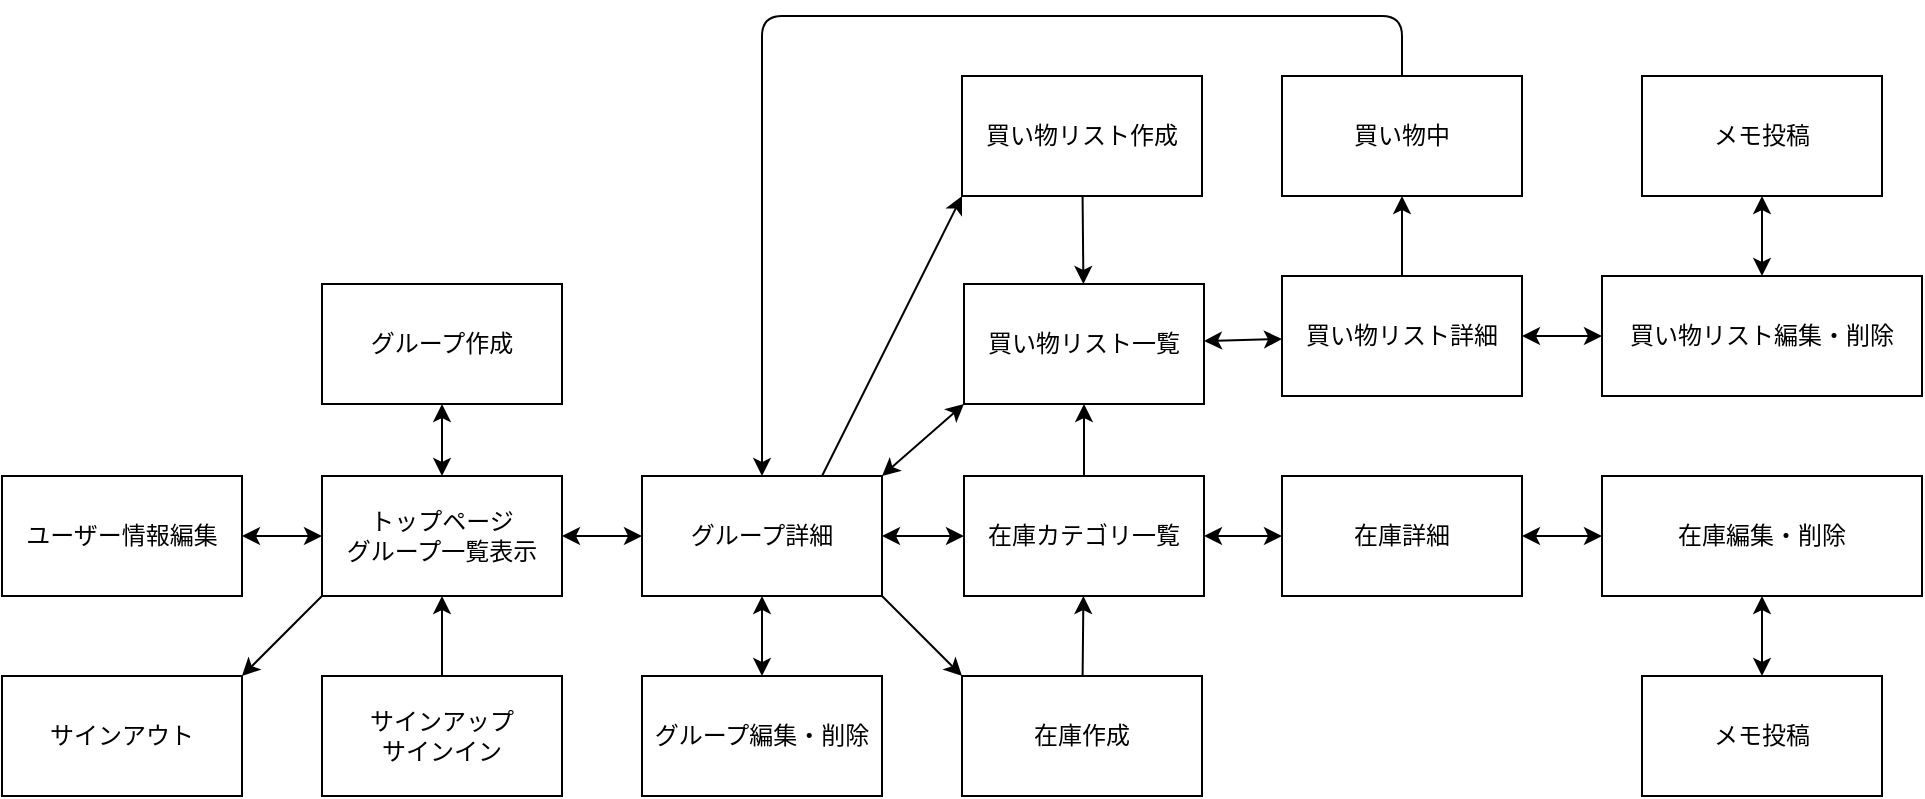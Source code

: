 <mxfile>
    <diagram id="vt-WfpxwXXVlX5vNvDwW" name="ページ1">
        <mxGraphModel dx="316" dy="362" grid="1" gridSize="10" guides="1" tooltips="1" connect="1" arrows="1" fold="1" page="1" pageScale="1" pageWidth="1169" pageHeight="827" math="0" shadow="0">
            <root>
                <mxCell id="0"/>
                <mxCell id="1" parent="0"/>
                <mxCell id="9" style="edgeStyle=none;html=1;exitX=0;exitY=1;exitDx=0;exitDy=0;entryX=1;entryY=0;entryDx=0;entryDy=0;startArrow=none;startFill=0;endArrow=classic;endFill=1;" edge="1" parent="1" source="2" target="3">
                    <mxGeometry relative="1" as="geometry"/>
                </mxCell>
                <mxCell id="11" value="" style="edgeStyle=none;html=1;startArrow=classic;startFill=1;endArrow=classic;endFill=1;" edge="1" parent="1" source="2" target="10">
                    <mxGeometry relative="1" as="geometry"/>
                </mxCell>
                <mxCell id="26" value="" style="edgeStyle=none;html=1;startArrow=classic;startFill=1;endArrow=classic;endFill=1;" edge="1" parent="1" source="2" target="25">
                    <mxGeometry relative="1" as="geometry"/>
                </mxCell>
                <mxCell id="2" value="トップページ&lt;br&gt;グループ一覧表示" style="rounded=0;whiteSpace=wrap;html=1;" vertex="1" parent="1">
                    <mxGeometry x="360" y="480" width="120" height="60" as="geometry"/>
                </mxCell>
                <mxCell id="3" value="サインアウト" style="rounded=0;whiteSpace=wrap;html=1;" vertex="1" parent="1">
                    <mxGeometry x="200" y="580" width="120" height="60" as="geometry"/>
                </mxCell>
                <mxCell id="8" value="" style="edgeStyle=none;html=1;startArrow=none;startFill=0;endArrow=classic;endFill=1;" edge="1" parent="1" source="4" target="2">
                    <mxGeometry relative="1" as="geometry"/>
                </mxCell>
                <mxCell id="4" value="サインアップ&lt;br&gt;サインイン" style="rounded=0;whiteSpace=wrap;html=1;" vertex="1" parent="1">
                    <mxGeometry x="360" y="580" width="120" height="60" as="geometry"/>
                </mxCell>
                <mxCell id="13" value="" style="edgeStyle=none;html=1;startArrow=classic;startFill=1;endArrow=classic;endFill=1;" edge="1" parent="1" source="10" target="12">
                    <mxGeometry relative="1" as="geometry"/>
                </mxCell>
                <mxCell id="17" style="edgeStyle=none;html=1;exitX=1;exitY=1;exitDx=0;exitDy=0;entryX=0;entryY=0;entryDx=0;entryDy=0;startArrow=none;startFill=0;endArrow=classic;endFill=1;" edge="1" parent="1" source="10" target="16">
                    <mxGeometry relative="1" as="geometry"/>
                </mxCell>
                <mxCell id="21" style="edgeStyle=none;html=1;exitX=1;exitY=0;exitDx=0;exitDy=0;startArrow=classic;startFill=1;endArrow=classic;endFill=1;entryX=0;entryY=1;entryDx=0;entryDy=0;" edge="1" parent="1" source="10" target="19">
                    <mxGeometry relative="1" as="geometry">
                        <mxPoint x="680" y="420" as="targetPoint"/>
                    </mxGeometry>
                </mxCell>
                <mxCell id="29" value="" style="edgeStyle=none;html=1;startArrow=classic;startFill=1;endArrow=classic;endFill=1;" edge="1" parent="1" source="10" target="28">
                    <mxGeometry relative="1" as="geometry"/>
                </mxCell>
                <mxCell id="43" style="edgeStyle=none;html=1;exitX=0.75;exitY=0;exitDx=0;exitDy=0;entryX=0;entryY=1;entryDx=0;entryDy=0;startArrow=none;startFill=0;endArrow=classic;endFill=1;" edge="1" parent="1" source="10" target="34">
                    <mxGeometry relative="1" as="geometry"/>
                </mxCell>
                <mxCell id="48" style="edgeStyle=orthogonalEdgeStyle;html=1;exitX=0.5;exitY=0;exitDx=0;exitDy=0;startArrow=classic;startFill=1;endArrow=none;endFill=0;" edge="1" parent="1" source="10" target="46">
                    <mxGeometry relative="1" as="geometry">
                        <mxPoint x="580" y="240" as="targetPoint"/>
                        <Array as="points">
                            <mxPoint x="580" y="250"/>
                            <mxPoint x="900" y="250"/>
                        </Array>
                    </mxGeometry>
                </mxCell>
                <mxCell id="10" value="グループ詳細" style="rounded=0;whiteSpace=wrap;html=1;align=center;spacingLeft=0;" vertex="1" parent="1">
                    <mxGeometry x="520" y="480" width="120" height="60" as="geometry"/>
                </mxCell>
                <mxCell id="15" value="" style="edgeStyle=none;html=1;startArrow=classic;startFill=1;endArrow=classic;endFill=1;" edge="1" parent="1" source="12" target="14">
                    <mxGeometry relative="1" as="geometry"/>
                </mxCell>
                <mxCell id="20" value="" style="edgeStyle=none;html=1;startArrow=none;startFill=0;endArrow=classic;endFill=1;" edge="1" parent="1" source="12" target="19">
                    <mxGeometry relative="1" as="geometry"/>
                </mxCell>
                <mxCell id="12" value="在庫カテゴリ一覧" style="rounded=0;whiteSpace=wrap;html=1;" vertex="1" parent="1">
                    <mxGeometry x="681" y="480" width="120" height="60" as="geometry"/>
                </mxCell>
                <mxCell id="31" value="" style="edgeStyle=none;html=1;startArrow=classic;startFill=1;endArrow=classic;endFill=1;" edge="1" parent="1" source="14" target="30">
                    <mxGeometry relative="1" as="geometry"/>
                </mxCell>
                <mxCell id="14" value="在庫詳細" style="rounded=0;whiteSpace=wrap;html=1;" vertex="1" parent="1">
                    <mxGeometry x="840" y="480" width="120" height="60" as="geometry"/>
                </mxCell>
                <mxCell id="18" value="" style="edgeStyle=none;html=1;startArrow=none;startFill=0;endArrow=classic;endFill=1;" edge="1" parent="1" source="16" target="12">
                    <mxGeometry relative="1" as="geometry"/>
                </mxCell>
                <mxCell id="16" value="在庫作成" style="rounded=0;whiteSpace=wrap;html=1;" vertex="1" parent="1">
                    <mxGeometry x="680" y="580" width="120" height="60" as="geometry"/>
                </mxCell>
                <mxCell id="24" value="" style="edgeStyle=none;html=1;startArrow=classic;startFill=1;endArrow=classic;endFill=1;" edge="1" parent="1" source="19" target="23">
                    <mxGeometry relative="1" as="geometry"/>
                </mxCell>
                <mxCell id="35" value="" style="edgeStyle=none;html=1;startArrow=classic;startFill=1;endArrow=none;endFill=0;" edge="1" parent="1" source="19" target="34">
                    <mxGeometry relative="1" as="geometry"/>
                </mxCell>
                <mxCell id="19" value="買い物リスト一覧" style="rounded=0;whiteSpace=wrap;html=1;" vertex="1" parent="1">
                    <mxGeometry x="681" y="384" width="120" height="60" as="geometry"/>
                </mxCell>
                <mxCell id="42" value="" style="edgeStyle=none;html=1;startArrow=classic;startFill=1;endArrow=classic;endFill=1;" edge="1" parent="1" source="23" target="36">
                    <mxGeometry relative="1" as="geometry"/>
                </mxCell>
                <mxCell id="47" value="" style="edgeStyle=none;html=1;startArrow=none;startFill=0;endArrow=classic;endFill=1;" edge="1" parent="1" source="23" target="46">
                    <mxGeometry relative="1" as="geometry"/>
                </mxCell>
                <mxCell id="23" value="買い物リスト詳細" style="rounded=0;whiteSpace=wrap;html=1;" vertex="1" parent="1">
                    <mxGeometry x="840" y="380" width="120" height="60" as="geometry"/>
                </mxCell>
                <mxCell id="25" value="ユーザー情報編集" style="rounded=0;whiteSpace=wrap;html=1;" vertex="1" parent="1">
                    <mxGeometry x="200" y="480" width="120" height="60" as="geometry"/>
                </mxCell>
                <mxCell id="41" value="" style="edgeStyle=none;html=1;startArrow=classic;startFill=1;endArrow=classic;endFill=1;" edge="1" parent="1" source="27" target="2">
                    <mxGeometry relative="1" as="geometry"/>
                </mxCell>
                <mxCell id="27" value="グループ作成" style="rounded=0;whiteSpace=wrap;html=1;" vertex="1" parent="1">
                    <mxGeometry x="360" y="384" width="120" height="60" as="geometry"/>
                </mxCell>
                <mxCell id="28" value="グループ編集・削除" style="rounded=0;whiteSpace=wrap;html=1;" vertex="1" parent="1">
                    <mxGeometry x="520" y="580" width="120" height="60" as="geometry"/>
                </mxCell>
                <mxCell id="30" value="在庫編集・削除" style="rounded=0;whiteSpace=wrap;html=1;" vertex="1" parent="1">
                    <mxGeometry x="1000" y="480" width="160" height="60" as="geometry"/>
                </mxCell>
                <mxCell id="34" value="買い物リスト作成" style="rounded=0;whiteSpace=wrap;html=1;" vertex="1" parent="1">
                    <mxGeometry x="680" y="280" width="120" height="60" as="geometry"/>
                </mxCell>
                <mxCell id="36" value="買い物リスト編集・削除" style="rounded=0;whiteSpace=wrap;html=1;" vertex="1" parent="1">
                    <mxGeometry x="1000" y="380" width="160" height="60" as="geometry"/>
                </mxCell>
                <mxCell id="38" value="" style="edgeStyle=none;html=1;startArrow=classic;startFill=1;endArrow=classic;endFill=1;" edge="1" parent="1" source="37" target="30">
                    <mxGeometry relative="1" as="geometry"/>
                </mxCell>
                <mxCell id="37" value="メモ投稿" style="rounded=0;whiteSpace=wrap;html=1;" vertex="1" parent="1">
                    <mxGeometry x="1020" y="580" width="120" height="60" as="geometry"/>
                </mxCell>
                <mxCell id="40" value="" style="edgeStyle=none;html=1;startArrow=classic;startFill=1;endArrow=classic;endFill=1;" edge="1" parent="1" source="39" target="36">
                    <mxGeometry relative="1" as="geometry"/>
                </mxCell>
                <mxCell id="39" value="メモ投稿" style="rounded=0;whiteSpace=wrap;html=1;" vertex="1" parent="1">
                    <mxGeometry x="1020" y="280" width="120" height="60" as="geometry"/>
                </mxCell>
                <mxCell id="46" value="買い物中" style="rounded=0;whiteSpace=wrap;html=1;" vertex="1" parent="1">
                    <mxGeometry x="840" y="280" width="120" height="60" as="geometry"/>
                </mxCell>
            </root>
        </mxGraphModel>
    </diagram>
</mxfile>